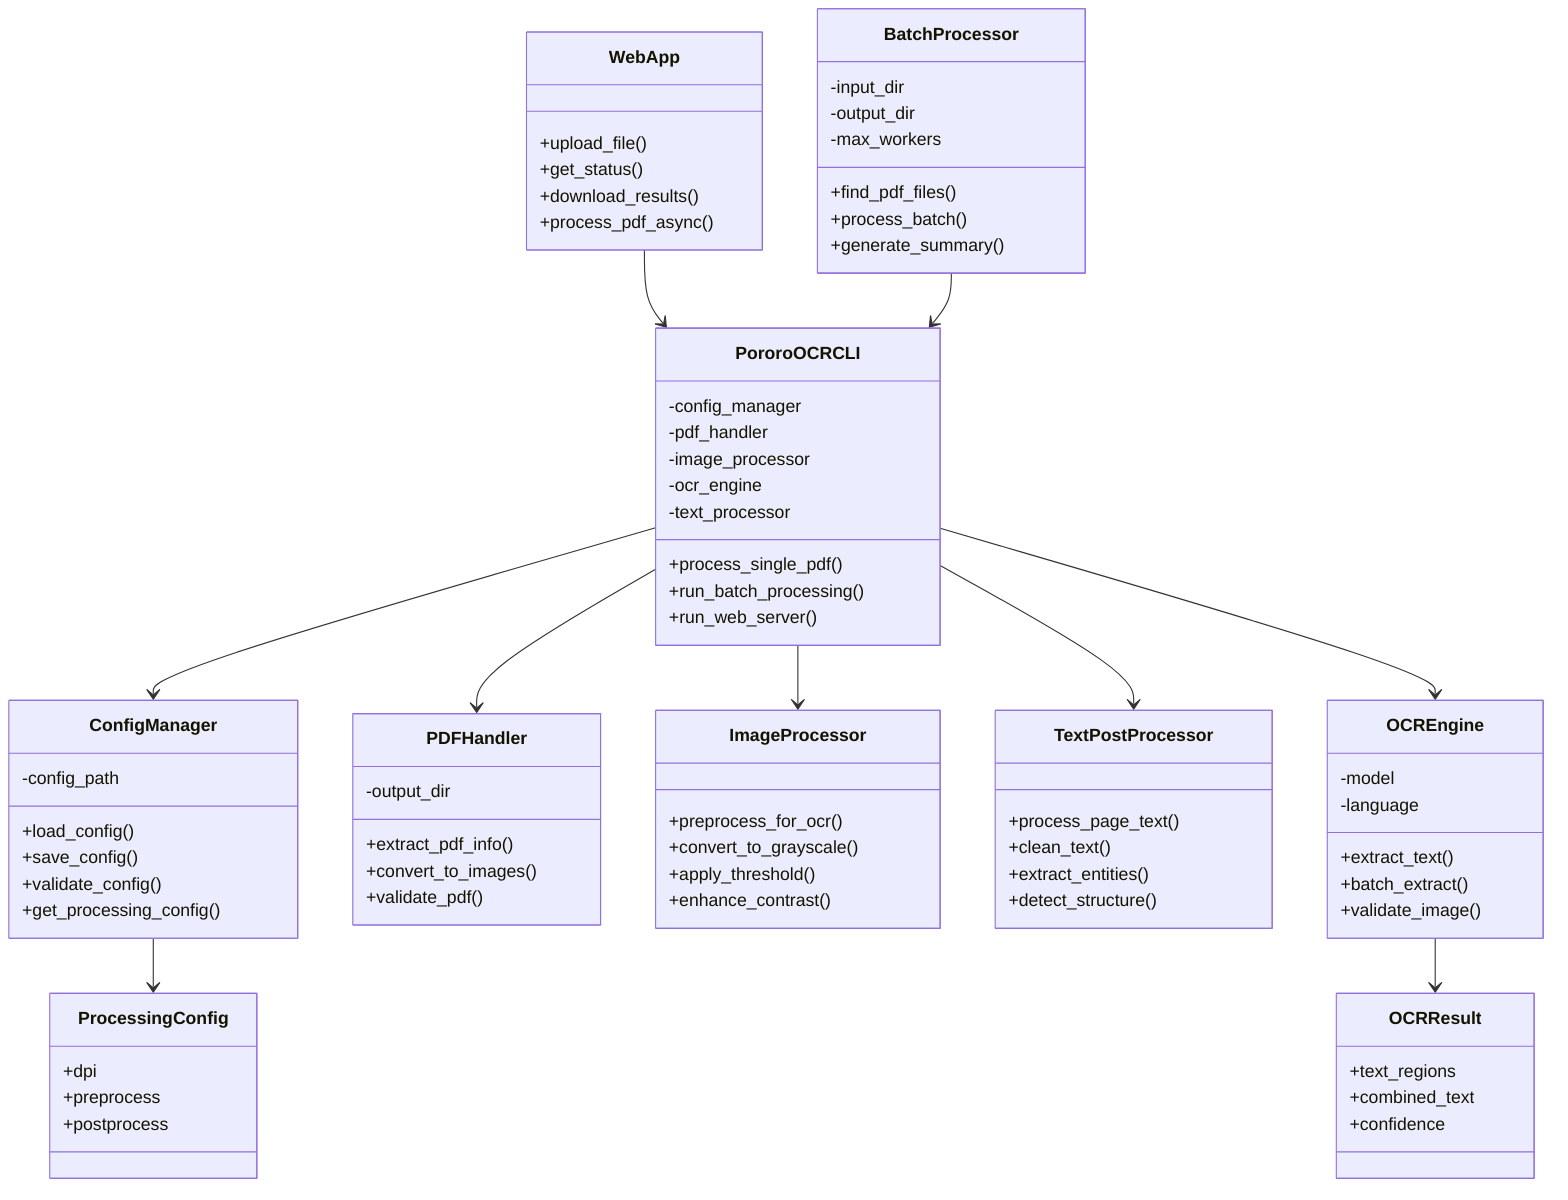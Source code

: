 classDiagram
    %% Main CLI Class
    class PororoOCRCLI {
        -config_manager
        -pdf_handler
        -image_processor
        -ocr_engine
        -text_processor
        +process_single_pdf()
        +run_batch_processing()
        +run_web_server()
    }

    %% Core Processing Classes
    class OCREngine {
        -model
        -language
        +extract_text()
        +batch_extract()
        +validate_image()
    }

    class PDFHandler {
        -output_dir
        +extract_pdf_info()
        +convert_to_images()
        +validate_pdf()
    }

    class ImageProcessor {
        +preprocess_for_ocr()
        +convert_to_grayscale()
        +apply_threshold()
        +enhance_contrast()
    }

    class TextPostProcessor {
        +process_page_text()
        +clean_text()
        +extract_entities()
        +detect_structure()
    }

    %% Configuration
    class ConfigManager {
        -config_path
        +load_config()
        +save_config()
        +validate_config()
        +get_processing_config()
    }

    %% Web Interface
    class WebApp {
        +upload_file()
        +get_status()
        +download_results()
        +process_pdf_async()
    }

    %% Batch Processing
    class BatchProcessor {
        -input_dir
        -output_dir
        -max_workers
        +find_pdf_files()
        +process_batch()
        +generate_summary()
    }

    %% Data Classes
    class OCRResult {
        +text_regions
        +combined_text
        +confidence
    }

    class ProcessingConfig {
        +dpi
        +preprocess
        +postprocess
    }

    %% Relationships
    PororoOCRCLI --> ConfigManager
    PororoOCRCLI --> OCREngine
    PororoOCRCLI --> PDFHandler
    PororoOCRCLI --> ImageProcessor
    PororoOCRCLI --> TextPostProcessor

    WebApp --> PororoOCRCLI
    BatchProcessor --> PororoOCRCLI

    ConfigManager --> ProcessingConfig
    OCREngine --> OCRResult